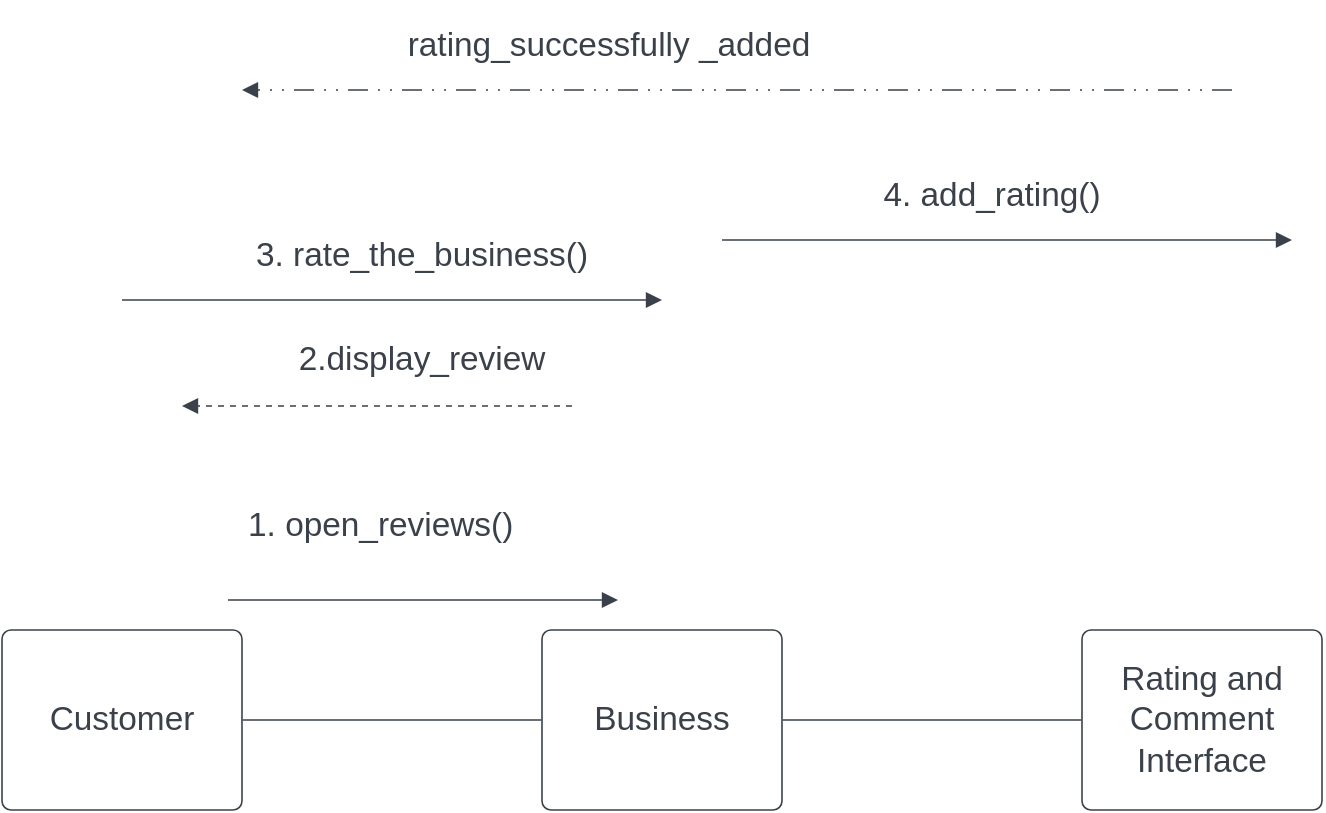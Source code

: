 <mxfile version="20.0.1" type="device"><diagram id="pG-fS87nmCGQk8OoFKj5" name="Page-1"><mxGraphModel dx="1422" dy="737" grid="1" gridSize="10" guides="1" tooltips="1" connect="1" arrows="1" fold="1" page="1" pageScale="1" pageWidth="827" pageHeight="1169" math="0" shadow="0"><root><mxCell id="0"/><mxCell id="1" parent="0"/><UserObject label="&lt;ol style=&quot;margin: 0px; padding-left: 10px;list-style-position: inside; list-style-type:decimal&quot;&gt;&lt;li style=&quot;text-align:left;color:#3a414a;font-size:16.7px;&quot;&gt;&lt;span style=&quot;margin-left: 0px;margin-top: -2px;&quot;&gt;&lt;span style=&quot;font-size:16.7px;color:#3a414a;&quot;&gt;open_reviews()&lt;/span&gt;&lt;/span&gt;&lt;/li&gt;&lt;/ol&gt;" lucidchartObjectId="pDLoKH7LZ6Y6" id="-0tQlFNSkHa1tdrur4kg-1"><mxCell style="html=1;overflow=block;blockSpacing=1;whiteSpace=wrap;fontSize=13;spacing=0;fillColor=#ffffff;strokeWidth=1.5;strokeColor=none;" vertex="1" parent="1"><mxGeometry x="233" y="390" width="180" height="45" as="geometry"/></mxCell></UserObject><UserObject label="rating_successfully _added" lucidchartObjectId="mGLo_xPGZ3JT" id="-0tQlFNSkHa1tdrur4kg-2"><mxCell style="html=1;overflow=block;blockSpacing=1;whiteSpace=wrap;fontSize=16.7;fontColor=#3a414a;spacing=0;fillColor=#ffffff;strokeWidth=1.5;strokeColor=none;" vertex="1" parent="1"><mxGeometry x="255" y="150" width="337" height="45" as="geometry"/></mxCell></UserObject><UserObject label="4. add_rating()" lucidchartObjectId="MFLoAOME4YGL" id="-0tQlFNSkHa1tdrur4kg-3"><mxCell style="html=1;overflow=block;blockSpacing=1;whiteSpace=wrap;fontSize=16.7;fontColor=#3a414a;spacing=0;fillColor=#ffffff;strokeWidth=1.5;strokeColor=none;" vertex="1" parent="1"><mxGeometry x="525" y="225" width="180" height="45" as="geometry"/></mxCell></UserObject><UserObject label="3. rate_the_business()" lucidchartObjectId="JELo6yS1ALa2" id="-0tQlFNSkHa1tdrur4kg-4"><mxCell style="html=1;overflow=block;blockSpacing=1;whiteSpace=wrap;fontSize=16.7;fontColor=#3a414a;spacing=0;fillColor=#ffffff;strokeWidth=1.5;strokeColor=none;" vertex="1" parent="1"><mxGeometry x="240" y="255" width="180" height="45" as="geometry"/></mxCell></UserObject><UserObject label="2.display_review" lucidchartObjectId="1DLolFha8sXn" id="-0tQlFNSkHa1tdrur4kg-5"><mxCell style="html=1;overflow=block;blockSpacing=1;whiteSpace=wrap;fontSize=16.7;fontColor=#3a414a;spacing=0;fillColor=#ffffff;strokeWidth=1.5;strokeColor=none;" vertex="1" parent="1"><mxGeometry x="240" y="307" width="180" height="45" as="geometry"/></mxCell></UserObject><UserObject label="Customer" lucidchartObjectId="lBLoCE9br1Zf" id="-0tQlFNSkHa1tdrur4kg-6"><mxCell style="html=1;overflow=block;blockSpacing=1;whiteSpace=wrap;fontSize=16.7;fontColor=#3a414a;spacing=3.8;strokeColor=#3a414a;strokeOpacity=100;rounded=1;absoluteArcSize=1;arcSize=9;strokeWidth=0.8;" vertex="1" parent="1"><mxGeometry x="120" y="465" width="120" height="90" as="geometry"/></mxCell></UserObject><UserObject label="Business" lucidchartObjectId="PBLon52YIsrX" id="-0tQlFNSkHa1tdrur4kg-7"><mxCell style="html=1;overflow=block;blockSpacing=1;whiteSpace=wrap;fontSize=16.7;fontColor=#3a414a;spacing=3.8;strokeColor=#3a414a;strokeOpacity=100;rounded=1;absoluteArcSize=1;arcSize=9;strokeWidth=0.8;" vertex="1" parent="1"><mxGeometry x="390" y="465" width="120" height="90" as="geometry"/></mxCell></UserObject><UserObject label="Rating and Comment Interface" lucidchartObjectId="bCLo45mxve5D" id="-0tQlFNSkHa1tdrur4kg-8"><mxCell style="html=1;overflow=block;blockSpacing=1;whiteSpace=wrap;fontSize=16.7;fontColor=#3a414a;spacing=3.8;strokeColor=#3a414a;strokeOpacity=100;rounded=1;absoluteArcSize=1;arcSize=9;strokeWidth=0.8;" vertex="1" parent="1"><mxGeometry x="660" y="465" width="120" height="90" as="geometry"/></mxCell></UserObject><UserObject label="" lucidchartObjectId="WCLoRqVhNbbM" id="-0tQlFNSkHa1tdrur4kg-9"><mxCell style="html=1;jettySize=18;whiteSpace=wrap;fontSize=13;strokeColor=#3a414a;strokeOpacity=100;strokeWidth=0.8;rounded=1;arcSize=12;edgeStyle=orthogonalEdgeStyle;startArrow=none;endArrow=none;exitX=1.003;exitY=0.5;exitPerimeter=0;entryX=-0.003;entryY=0.5;entryPerimeter=0;" edge="1" parent="1" source="-0tQlFNSkHa1tdrur4kg-6" target="-0tQlFNSkHa1tdrur4kg-7"><mxGeometry width="100" height="100" relative="1" as="geometry"><Array as="points"/></mxGeometry></mxCell></UserObject><UserObject label="" lucidchartObjectId="0CLoJXXEwnNs" id="-0tQlFNSkHa1tdrur4kg-10"><mxCell style="html=1;jettySize=18;whiteSpace=wrap;fontSize=13;strokeColor=#3a414a;strokeOpacity=100;strokeWidth=0.8;rounded=1;arcSize=12;edgeStyle=orthogonalEdgeStyle;startArrow=none;endArrow=none;exitX=1.003;exitY=0.5;exitPerimeter=0;entryX=-0.003;entryY=0.5;entryPerimeter=0;" edge="1" parent="1" source="-0tQlFNSkHa1tdrur4kg-7" target="-0tQlFNSkHa1tdrur4kg-8"><mxGeometry width="100" height="100" relative="1" as="geometry"><Array as="points"/></mxGeometry></mxCell></UserObject><UserObject label="" lucidchartObjectId="8CLoZtbc-PPw" id="-0tQlFNSkHa1tdrur4kg-11"><mxCell style="html=1;jettySize=18;whiteSpace=wrap;fontSize=13;strokeColor=#3a414a;strokeOpacity=100;strokeWidth=0.8;rounded=1;arcSize=12;edgeStyle=orthogonalEdgeStyle;startArrow=none;endArrow=block;endFill=1;" edge="1" parent="1"><mxGeometry width="100" height="100" relative="1" as="geometry"><Array as="points"/><mxPoint x="233" y="450" as="sourcePoint"/><mxPoint x="428" y="450" as="targetPoint"/></mxGeometry></mxCell></UserObject><UserObject label="" lucidchartObjectId="DDLo3EQSzboD" id="-0tQlFNSkHa1tdrur4kg-12"><mxCell style="html=1;jettySize=18;whiteSpace=wrap;fontSize=13;strokeColor=#3a414a;strokeOpacity=100;dashed=1;fixDash=1;strokeWidth=0.8;rounded=1;arcSize=12;edgeStyle=orthogonalEdgeStyle;startArrow=none;endArrow=block;endFill=1;" edge="1" parent="1"><mxGeometry width="100" height="100" relative="1" as="geometry"><Array as="points"/><mxPoint x="405" y="353" as="sourcePoint"/><mxPoint x="210" y="353" as="targetPoint"/></mxGeometry></mxCell></UserObject><UserObject label="" lucidchartObjectId="yELoPOkgcNA_" id="-0tQlFNSkHa1tdrur4kg-13"><mxCell style="html=1;jettySize=18;whiteSpace=wrap;fontSize=13;strokeColor=#3a414a;strokeOpacity=100;strokeWidth=0.8;rounded=1;arcSize=12;edgeStyle=orthogonalEdgeStyle;startArrow=none;endArrow=block;endFill=1;" edge="1" parent="1"><mxGeometry width="100" height="100" relative="1" as="geometry"><Array as="points"/><mxPoint x="180" y="300" as="sourcePoint"/><mxPoint x="450" y="300" as="targetPoint"/></mxGeometry></mxCell></UserObject><UserObject label="" lucidchartObjectId="IFLojRdzZewW" id="-0tQlFNSkHa1tdrur4kg-14"><mxCell style="html=1;jettySize=18;whiteSpace=wrap;fontSize=13;strokeColor=#3a414a;strokeOpacity=100;strokeWidth=0.8;rounded=1;arcSize=12;edgeStyle=orthogonalEdgeStyle;startArrow=none;endArrow=block;endFill=1;" edge="1" parent="1"><mxGeometry width="100" height="100" relative="1" as="geometry"><Array as="points"/><mxPoint x="480" y="270" as="sourcePoint"/><mxPoint x="765" y="270" as="targetPoint"/></mxGeometry></mxCell></UserObject><UserObject label="" lucidchartObjectId="_FLoIjlLVewe" id="-0tQlFNSkHa1tdrur4kg-15"><mxCell style="html=1;jettySize=18;whiteSpace=wrap;fontSize=13;strokeColor=#3a414a;strokeOpacity=100;dashed=1;fixDash=1;dashPattern=10 5 1 5 1 5;strokeWidth=0.8;rounded=1;arcSize=12;edgeStyle=orthogonalEdgeStyle;startArrow=none;endArrow=block;endFill=1;" edge="1" parent="1"><mxGeometry width="100" height="100" relative="1" as="geometry"><Array as="points"/><mxPoint x="735" y="195" as="sourcePoint"/><mxPoint x="240" y="195" as="targetPoint"/></mxGeometry></mxCell></UserObject></root></mxGraphModel></diagram></mxfile>